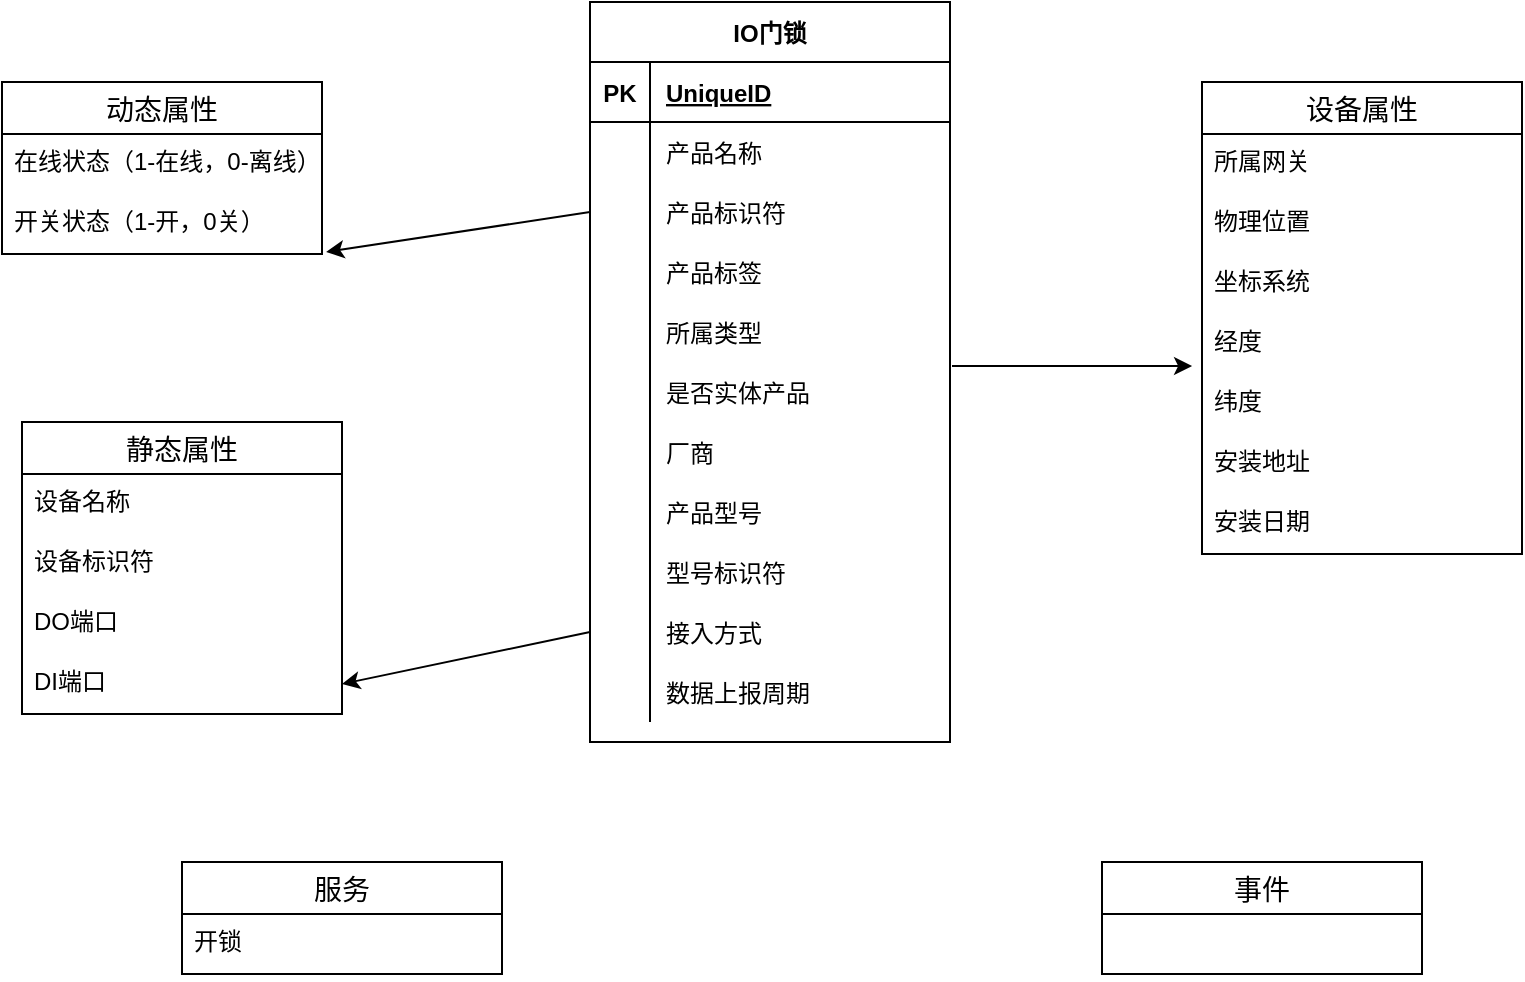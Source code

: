 <mxfile version="14.8.4" type="github">
  <diagram id="exYlIwoRCqoKy-3qKyyk" name="Page-1">
    <mxGraphModel dx="946" dy="518" grid="1" gridSize="10" guides="1" tooltips="1" connect="1" arrows="1" fold="1" page="1" pageScale="1" pageWidth="827" pageHeight="1169" math="0" shadow="0">
      <root>
        <mxCell id="0" />
        <mxCell id="1" parent="0" />
        <mxCell id="SLLAKNv1LBHuQRLllBD7-14" value="IO门锁" style="shape=table;startSize=30;container=1;collapsible=1;childLayout=tableLayout;fixedRows=1;rowLines=0;fontStyle=1;align=center;resizeLast=1;" parent="1" vertex="1">
          <mxGeometry x="324" y="20" width="180" height="370" as="geometry">
            <mxRectangle x="324" y="20" width="70" height="30" as="alternateBounds" />
          </mxGeometry>
        </mxCell>
        <mxCell id="SLLAKNv1LBHuQRLllBD7-15" value="" style="shape=partialRectangle;collapsible=0;dropTarget=0;pointerEvents=0;fillColor=none;top=0;left=0;bottom=1;right=0;points=[[0,0.5],[1,0.5]];portConstraint=eastwest;" parent="SLLAKNv1LBHuQRLllBD7-14" vertex="1">
          <mxGeometry y="30" width="180" height="30" as="geometry" />
        </mxCell>
        <mxCell id="SLLAKNv1LBHuQRLllBD7-16" value="PK" style="shape=partialRectangle;connectable=0;fillColor=none;top=0;left=0;bottom=0;right=0;fontStyle=1;overflow=hidden;" parent="SLLAKNv1LBHuQRLllBD7-15" vertex="1">
          <mxGeometry width="30" height="30" as="geometry" />
        </mxCell>
        <mxCell id="SLLAKNv1LBHuQRLllBD7-17" value="UniqueID" style="shape=partialRectangle;connectable=0;fillColor=none;top=0;left=0;bottom=0;right=0;align=left;spacingLeft=6;fontStyle=5;overflow=hidden;" parent="SLLAKNv1LBHuQRLllBD7-15" vertex="1">
          <mxGeometry x="30" width="150" height="30" as="geometry" />
        </mxCell>
        <mxCell id="SLLAKNv1LBHuQRLllBD7-18" value="" style="shape=partialRectangle;collapsible=0;dropTarget=0;pointerEvents=0;fillColor=none;top=0;left=0;bottom=0;right=0;points=[[0,0.5],[1,0.5]];portConstraint=eastwest;" parent="SLLAKNv1LBHuQRLllBD7-14" vertex="1">
          <mxGeometry y="60" width="180" height="30" as="geometry" />
        </mxCell>
        <mxCell id="SLLAKNv1LBHuQRLllBD7-19" value="" style="shape=partialRectangle;connectable=0;fillColor=none;top=0;left=0;bottom=0;right=0;editable=1;overflow=hidden;" parent="SLLAKNv1LBHuQRLllBD7-18" vertex="1">
          <mxGeometry width="30" height="30" as="geometry" />
        </mxCell>
        <mxCell id="SLLAKNv1LBHuQRLllBD7-20" value="产品名称" style="shape=partialRectangle;connectable=0;fillColor=none;top=0;left=0;bottom=0;right=0;align=left;spacingLeft=6;overflow=hidden;" parent="SLLAKNv1LBHuQRLllBD7-18" vertex="1">
          <mxGeometry x="30" width="150" height="30" as="geometry" />
        </mxCell>
        <mxCell id="SLLAKNv1LBHuQRLllBD7-21" value="" style="shape=partialRectangle;collapsible=0;dropTarget=0;pointerEvents=0;fillColor=none;top=0;left=0;bottom=0;right=0;points=[[0,0.5],[1,0.5]];portConstraint=eastwest;" parent="SLLAKNv1LBHuQRLllBD7-14" vertex="1">
          <mxGeometry y="90" width="180" height="30" as="geometry" />
        </mxCell>
        <mxCell id="SLLAKNv1LBHuQRLllBD7-22" value="" style="shape=partialRectangle;connectable=0;fillColor=none;top=0;left=0;bottom=0;right=0;editable=1;overflow=hidden;" parent="SLLAKNv1LBHuQRLllBD7-21" vertex="1">
          <mxGeometry width="30" height="30" as="geometry" />
        </mxCell>
        <mxCell id="SLLAKNv1LBHuQRLllBD7-23" value="产品标识符" style="shape=partialRectangle;connectable=0;fillColor=none;top=0;left=0;bottom=0;right=0;align=left;spacingLeft=6;overflow=hidden;" parent="SLLAKNv1LBHuQRLllBD7-21" vertex="1">
          <mxGeometry x="30" width="150" height="30" as="geometry" />
        </mxCell>
        <mxCell id="SLLAKNv1LBHuQRLllBD7-24" value="" style="shape=partialRectangle;collapsible=0;dropTarget=0;pointerEvents=0;fillColor=none;top=0;left=0;bottom=0;right=0;points=[[0,0.5],[1,0.5]];portConstraint=eastwest;" parent="SLLAKNv1LBHuQRLllBD7-14" vertex="1">
          <mxGeometry y="120" width="180" height="30" as="geometry" />
        </mxCell>
        <mxCell id="SLLAKNv1LBHuQRLllBD7-25" value="" style="shape=partialRectangle;connectable=0;fillColor=none;top=0;left=0;bottom=0;right=0;editable=1;overflow=hidden;" parent="SLLAKNv1LBHuQRLllBD7-24" vertex="1">
          <mxGeometry width="30" height="30" as="geometry" />
        </mxCell>
        <mxCell id="SLLAKNv1LBHuQRLllBD7-26" value="产品标签" style="shape=partialRectangle;connectable=0;fillColor=none;top=0;left=0;bottom=0;right=0;align=left;spacingLeft=6;overflow=hidden;" parent="SLLAKNv1LBHuQRLllBD7-24" vertex="1">
          <mxGeometry x="30" width="150" height="30" as="geometry" />
        </mxCell>
        <mxCell id="SLLAKNv1LBHuQRLllBD7-48" value="" style="shape=partialRectangle;collapsible=0;dropTarget=0;pointerEvents=0;fillColor=none;top=0;left=0;bottom=0;right=0;points=[[0,0.5],[1,0.5]];portConstraint=eastwest;" parent="SLLAKNv1LBHuQRLllBD7-14" vertex="1">
          <mxGeometry y="150" width="180" height="30" as="geometry" />
        </mxCell>
        <mxCell id="SLLAKNv1LBHuQRLllBD7-49" value="" style="shape=partialRectangle;connectable=0;fillColor=none;top=0;left=0;bottom=0;right=0;editable=1;overflow=hidden;" parent="SLLAKNv1LBHuQRLllBD7-48" vertex="1">
          <mxGeometry width="30" height="30" as="geometry" />
        </mxCell>
        <mxCell id="SLLAKNv1LBHuQRLllBD7-50" value="所属类型" style="shape=partialRectangle;connectable=0;fillColor=none;top=0;left=0;bottom=0;right=0;align=left;spacingLeft=6;overflow=hidden;" parent="SLLAKNv1LBHuQRLllBD7-48" vertex="1">
          <mxGeometry x="30" width="150" height="30" as="geometry" />
        </mxCell>
        <mxCell id="SLLAKNv1LBHuQRLllBD7-51" value="" style="shape=partialRectangle;collapsible=0;dropTarget=0;pointerEvents=0;fillColor=none;top=0;left=0;bottom=0;right=0;points=[[0,0.5],[1,0.5]];portConstraint=eastwest;" parent="SLLAKNv1LBHuQRLllBD7-14" vertex="1">
          <mxGeometry y="180" width="180" height="30" as="geometry" />
        </mxCell>
        <mxCell id="SLLAKNv1LBHuQRLllBD7-52" value="" style="shape=partialRectangle;connectable=0;fillColor=none;top=0;left=0;bottom=0;right=0;editable=1;overflow=hidden;" parent="SLLAKNv1LBHuQRLllBD7-51" vertex="1">
          <mxGeometry width="30" height="30" as="geometry" />
        </mxCell>
        <mxCell id="SLLAKNv1LBHuQRLllBD7-53" value="是否实体产品" style="shape=partialRectangle;connectable=0;fillColor=none;top=0;left=0;bottom=0;right=0;align=left;spacingLeft=6;overflow=hidden;" parent="SLLAKNv1LBHuQRLllBD7-51" vertex="1">
          <mxGeometry x="30" width="150" height="30" as="geometry" />
        </mxCell>
        <mxCell id="P2__7eD1PNoK326hBarC-18" value="" style="shape=partialRectangle;collapsible=0;dropTarget=0;pointerEvents=0;fillColor=none;top=0;left=0;bottom=0;right=0;points=[[0,0.5],[1,0.5]];portConstraint=eastwest;" vertex="1" parent="SLLAKNv1LBHuQRLllBD7-14">
          <mxGeometry y="210" width="180" height="30" as="geometry" />
        </mxCell>
        <mxCell id="P2__7eD1PNoK326hBarC-19" value="" style="shape=partialRectangle;connectable=0;fillColor=none;top=0;left=0;bottom=0;right=0;editable=1;overflow=hidden;" vertex="1" parent="P2__7eD1PNoK326hBarC-18">
          <mxGeometry width="30" height="30" as="geometry" />
        </mxCell>
        <mxCell id="P2__7eD1PNoK326hBarC-20" value="厂商" style="shape=partialRectangle;connectable=0;fillColor=none;top=0;left=0;bottom=0;right=0;align=left;spacingLeft=6;overflow=hidden;" vertex="1" parent="P2__7eD1PNoK326hBarC-18">
          <mxGeometry x="30" width="150" height="30" as="geometry" />
        </mxCell>
        <mxCell id="P2__7eD1PNoK326hBarC-21" value="" style="shape=partialRectangle;collapsible=0;dropTarget=0;pointerEvents=0;fillColor=none;top=0;left=0;bottom=0;right=0;points=[[0,0.5],[1,0.5]];portConstraint=eastwest;" vertex="1" parent="SLLAKNv1LBHuQRLllBD7-14">
          <mxGeometry y="240" width="180" height="30" as="geometry" />
        </mxCell>
        <mxCell id="P2__7eD1PNoK326hBarC-22" value="" style="shape=partialRectangle;connectable=0;fillColor=none;top=0;left=0;bottom=0;right=0;editable=1;overflow=hidden;" vertex="1" parent="P2__7eD1PNoK326hBarC-21">
          <mxGeometry width="30" height="30" as="geometry" />
        </mxCell>
        <mxCell id="P2__7eD1PNoK326hBarC-23" value="产品型号" style="shape=partialRectangle;connectable=0;fillColor=none;top=0;left=0;bottom=0;right=0;align=left;spacingLeft=6;overflow=hidden;" vertex="1" parent="P2__7eD1PNoK326hBarC-21">
          <mxGeometry x="30" width="150" height="30" as="geometry" />
        </mxCell>
        <mxCell id="P2__7eD1PNoK326hBarC-24" value="" style="shape=partialRectangle;collapsible=0;dropTarget=0;pointerEvents=0;fillColor=none;top=0;left=0;bottom=0;right=0;points=[[0,0.5],[1,0.5]];portConstraint=eastwest;" vertex="1" parent="SLLAKNv1LBHuQRLllBD7-14">
          <mxGeometry y="270" width="180" height="30" as="geometry" />
        </mxCell>
        <mxCell id="P2__7eD1PNoK326hBarC-25" value="" style="shape=partialRectangle;connectable=0;fillColor=none;top=0;left=0;bottom=0;right=0;editable=1;overflow=hidden;" vertex="1" parent="P2__7eD1PNoK326hBarC-24">
          <mxGeometry width="30" height="30" as="geometry" />
        </mxCell>
        <mxCell id="P2__7eD1PNoK326hBarC-26" value="型号标识符" style="shape=partialRectangle;connectable=0;fillColor=none;top=0;left=0;bottom=0;right=0;align=left;spacingLeft=6;overflow=hidden;" vertex="1" parent="P2__7eD1PNoK326hBarC-24">
          <mxGeometry x="30" width="150" height="30" as="geometry" />
        </mxCell>
        <mxCell id="P2__7eD1PNoK326hBarC-27" value="" style="shape=partialRectangle;collapsible=0;dropTarget=0;pointerEvents=0;fillColor=none;top=0;left=0;bottom=0;right=0;points=[[0,0.5],[1,0.5]];portConstraint=eastwest;" vertex="1" parent="SLLAKNv1LBHuQRLllBD7-14">
          <mxGeometry y="300" width="180" height="30" as="geometry" />
        </mxCell>
        <mxCell id="P2__7eD1PNoK326hBarC-28" value="" style="shape=partialRectangle;connectable=0;fillColor=none;top=0;left=0;bottom=0;right=0;editable=1;overflow=hidden;" vertex="1" parent="P2__7eD1PNoK326hBarC-27">
          <mxGeometry width="30" height="30" as="geometry" />
        </mxCell>
        <mxCell id="P2__7eD1PNoK326hBarC-29" value="接入方式" style="shape=partialRectangle;connectable=0;fillColor=none;top=0;left=0;bottom=0;right=0;align=left;spacingLeft=6;overflow=hidden;" vertex="1" parent="P2__7eD1PNoK326hBarC-27">
          <mxGeometry x="30" width="150" height="30" as="geometry" />
        </mxCell>
        <mxCell id="P2__7eD1PNoK326hBarC-34" value="" style="shape=partialRectangle;collapsible=0;dropTarget=0;pointerEvents=0;fillColor=none;top=0;left=0;bottom=0;right=0;points=[[0,0.5],[1,0.5]];portConstraint=eastwest;" vertex="1" parent="SLLAKNv1LBHuQRLllBD7-14">
          <mxGeometry y="330" width="180" height="30" as="geometry" />
        </mxCell>
        <mxCell id="P2__7eD1PNoK326hBarC-35" value="" style="shape=partialRectangle;connectable=0;fillColor=none;top=0;left=0;bottom=0;right=0;editable=1;overflow=hidden;" vertex="1" parent="P2__7eD1PNoK326hBarC-34">
          <mxGeometry width="30" height="30" as="geometry" />
        </mxCell>
        <mxCell id="P2__7eD1PNoK326hBarC-36" value="数据上报周期" style="shape=partialRectangle;connectable=0;fillColor=none;top=0;left=0;bottom=0;right=0;align=left;spacingLeft=6;overflow=hidden;" vertex="1" parent="P2__7eD1PNoK326hBarC-34">
          <mxGeometry x="30" width="150" height="30" as="geometry" />
        </mxCell>
        <mxCell id="SLLAKNv1LBHuQRLllBD7-54" value="设备属性" style="swimlane;fontStyle=0;childLayout=stackLayout;horizontal=1;startSize=26;horizontalStack=0;resizeParent=1;resizeParentMax=0;resizeLast=0;collapsible=1;marginBottom=0;align=center;fontSize=14;" parent="1" vertex="1">
          <mxGeometry x="630" y="60" width="160" height="236" as="geometry">
            <mxRectangle x="610" y="80" width="90" height="26" as="alternateBounds" />
          </mxGeometry>
        </mxCell>
        <mxCell id="SLLAKNv1LBHuQRLllBD7-55" value="所属网关" style="text;strokeColor=none;fillColor=none;spacingLeft=4;spacingRight=4;overflow=hidden;rotatable=0;points=[[0,0.5],[1,0.5]];portConstraint=eastwest;fontSize=12;" parent="SLLAKNv1LBHuQRLllBD7-54" vertex="1">
          <mxGeometry y="26" width="160" height="30" as="geometry" />
        </mxCell>
        <mxCell id="SLLAKNv1LBHuQRLllBD7-56" value="物理位置" style="text;strokeColor=none;fillColor=none;spacingLeft=4;spacingRight=4;overflow=hidden;rotatable=0;points=[[0,0.5],[1,0.5]];portConstraint=eastwest;fontSize=12;" parent="SLLAKNv1LBHuQRLllBD7-54" vertex="1">
          <mxGeometry y="56" width="160" height="30" as="geometry" />
        </mxCell>
        <mxCell id="SLLAKNv1LBHuQRLllBD7-57" value="坐标系统" style="text;strokeColor=none;fillColor=none;spacingLeft=4;spacingRight=4;overflow=hidden;rotatable=0;points=[[0,0.5],[1,0.5]];portConstraint=eastwest;fontSize=12;" parent="SLLAKNv1LBHuQRLllBD7-54" vertex="1">
          <mxGeometry y="86" width="160" height="30" as="geometry" />
        </mxCell>
        <mxCell id="SLLAKNv1LBHuQRLllBD7-60" value="经度" style="text;strokeColor=none;fillColor=none;spacingLeft=4;spacingRight=4;overflow=hidden;rotatable=0;points=[[0,0.5],[1,0.5]];portConstraint=eastwest;fontSize=12;" parent="SLLAKNv1LBHuQRLllBD7-54" vertex="1">
          <mxGeometry y="116" width="160" height="30" as="geometry" />
        </mxCell>
        <mxCell id="SLLAKNv1LBHuQRLllBD7-61" value="纬度" style="text;strokeColor=none;fillColor=none;spacingLeft=4;spacingRight=4;overflow=hidden;rotatable=0;points=[[0,0.5],[1,0.5]];portConstraint=eastwest;fontSize=12;" parent="SLLAKNv1LBHuQRLllBD7-54" vertex="1">
          <mxGeometry y="146" width="160" height="30" as="geometry" />
        </mxCell>
        <mxCell id="SLLAKNv1LBHuQRLllBD7-63" value="安装地址" style="text;strokeColor=none;fillColor=none;spacingLeft=4;spacingRight=4;overflow=hidden;rotatable=0;points=[[0,0.5],[1,0.5]];portConstraint=eastwest;fontSize=12;" parent="SLLAKNv1LBHuQRLllBD7-54" vertex="1">
          <mxGeometry y="176" width="160" height="30" as="geometry" />
        </mxCell>
        <mxCell id="SLLAKNv1LBHuQRLllBD7-65" value="安装日期" style="text;strokeColor=none;fillColor=none;spacingLeft=4;spacingRight=4;overflow=hidden;rotatable=0;points=[[0,0.5],[1,0.5]];portConstraint=eastwest;fontSize=12;" parent="SLLAKNv1LBHuQRLllBD7-54" vertex="1">
          <mxGeometry y="206" width="160" height="30" as="geometry" />
        </mxCell>
        <mxCell id="SLLAKNv1LBHuQRLllBD7-108" value="动态属性" style="swimlane;fontStyle=0;childLayout=stackLayout;horizontal=1;startSize=26;horizontalStack=0;resizeParent=1;resizeParentMax=0;resizeLast=0;collapsible=1;marginBottom=0;align=center;fontSize=14;" parent="1" vertex="1">
          <mxGeometry x="30" y="60" width="160" height="86" as="geometry" />
        </mxCell>
        <mxCell id="SLLAKNv1LBHuQRLllBD7-109" value="在线状态（1-在线，0-离线）" style="text;strokeColor=none;fillColor=none;spacingLeft=4;spacingRight=4;overflow=hidden;rotatable=0;points=[[0,0.5],[1,0.5]];portConstraint=eastwest;fontSize=12;" parent="SLLAKNv1LBHuQRLllBD7-108" vertex="1">
          <mxGeometry y="26" width="160" height="30" as="geometry" />
        </mxCell>
        <mxCell id="SLLAKNv1LBHuQRLllBD7-110" value="开关状态（1-开，0关）" style="text;strokeColor=none;fillColor=none;spacingLeft=4;spacingRight=4;overflow=hidden;rotatable=0;points=[[0,0.5],[1,0.5]];portConstraint=eastwest;fontSize=12;" parent="SLLAKNv1LBHuQRLllBD7-108" vertex="1">
          <mxGeometry y="56" width="160" height="30" as="geometry" />
        </mxCell>
        <mxCell id="SLLAKNv1LBHuQRLllBD7-114" value="事件" style="swimlane;fontStyle=0;childLayout=stackLayout;horizontal=1;startSize=26;horizontalStack=0;resizeParent=1;resizeParentMax=0;resizeLast=0;collapsible=1;marginBottom=0;align=center;fontSize=14;" parent="1" vertex="1">
          <mxGeometry x="580" y="450" width="160" height="56" as="geometry" />
        </mxCell>
        <mxCell id="P2__7eD1PNoK326hBarC-9" value="静态属性" style="swimlane;fontStyle=0;childLayout=stackLayout;horizontal=1;startSize=26;horizontalStack=0;resizeParent=1;resizeParentMax=0;resizeLast=0;collapsible=1;marginBottom=0;align=center;fontSize=14;" vertex="1" parent="1">
          <mxGeometry x="40" y="230" width="160" height="146" as="geometry" />
        </mxCell>
        <mxCell id="P2__7eD1PNoK326hBarC-10" value="设备名称" style="text;strokeColor=none;fillColor=none;spacingLeft=4;spacingRight=4;overflow=hidden;rotatable=0;points=[[0,0.5],[1,0.5]];portConstraint=eastwest;fontSize=12;" vertex="1" parent="P2__7eD1PNoK326hBarC-9">
          <mxGeometry y="26" width="160" height="30" as="geometry" />
        </mxCell>
        <mxCell id="P2__7eD1PNoK326hBarC-11" value="设备标识符" style="text;strokeColor=none;fillColor=none;spacingLeft=4;spacingRight=4;overflow=hidden;rotatable=0;points=[[0,0.5],[1,0.5]];portConstraint=eastwest;fontSize=12;" vertex="1" parent="P2__7eD1PNoK326hBarC-9">
          <mxGeometry y="56" width="160" height="30" as="geometry" />
        </mxCell>
        <mxCell id="P2__7eD1PNoK326hBarC-12" value="DO端口" style="text;strokeColor=none;fillColor=none;spacingLeft=4;spacingRight=4;overflow=hidden;rotatable=0;points=[[0,0.5],[1,0.5]];portConstraint=eastwest;fontSize=12;" vertex="1" parent="P2__7eD1PNoK326hBarC-9">
          <mxGeometry y="86" width="160" height="30" as="geometry" />
        </mxCell>
        <mxCell id="P2__7eD1PNoK326hBarC-13" value="DI端口" style="text;strokeColor=none;fillColor=none;spacingLeft=4;spacingRight=4;overflow=hidden;rotatable=0;points=[[0,0.5],[1,0.5]];portConstraint=eastwest;fontSize=12;" vertex="1" parent="P2__7eD1PNoK326hBarC-9">
          <mxGeometry y="116" width="160" height="30" as="geometry" />
        </mxCell>
        <mxCell id="P2__7eD1PNoK326hBarC-37" value="服务" style="swimlane;fontStyle=0;childLayout=stackLayout;horizontal=1;startSize=26;horizontalStack=0;resizeParent=1;resizeParentMax=0;resizeLast=0;collapsible=1;marginBottom=0;align=center;fontSize=14;" vertex="1" parent="1">
          <mxGeometry x="120" y="450" width="160" height="56" as="geometry" />
        </mxCell>
        <mxCell id="P2__7eD1PNoK326hBarC-38" value="开锁" style="text;strokeColor=none;fillColor=none;spacingLeft=4;spacingRight=4;overflow=hidden;rotatable=0;points=[[0,0.5],[1,0.5]];portConstraint=eastwest;fontSize=12;" vertex="1" parent="P2__7eD1PNoK326hBarC-37">
          <mxGeometry y="26" width="160" height="30" as="geometry" />
        </mxCell>
        <mxCell id="P2__7eD1PNoK326hBarC-45" style="edgeStyle=none;rounded=0;orthogonalLoop=1;jettySize=auto;html=1;exitX=0;exitY=0.5;exitDx=0;exitDy=0;entryX=1.013;entryY=0.967;entryDx=0;entryDy=0;entryPerimeter=0;" edge="1" parent="1" source="SLLAKNv1LBHuQRLllBD7-21" target="SLLAKNv1LBHuQRLllBD7-110">
          <mxGeometry relative="1" as="geometry" />
        </mxCell>
        <mxCell id="P2__7eD1PNoK326hBarC-50" style="edgeStyle=none;rounded=0;orthogonalLoop=1;jettySize=auto;html=1;exitX=0;exitY=0.5;exitDx=0;exitDy=0;entryX=1;entryY=0.5;entryDx=0;entryDy=0;" edge="1" parent="1" source="P2__7eD1PNoK326hBarC-27" target="P2__7eD1PNoK326hBarC-13">
          <mxGeometry relative="1" as="geometry" />
        </mxCell>
        <mxCell id="P2__7eD1PNoK326hBarC-62" style="edgeStyle=none;rounded=0;orthogonalLoop=1;jettySize=auto;html=1;entryX=-0.031;entryY=0.867;entryDx=0;entryDy=0;entryPerimeter=0;" edge="1" parent="1" target="SLLAKNv1LBHuQRLllBD7-60">
          <mxGeometry relative="1" as="geometry">
            <mxPoint x="505" y="202" as="sourcePoint" />
            <mxPoint x="372.08" y="215.01" as="targetPoint" />
          </mxGeometry>
        </mxCell>
      </root>
    </mxGraphModel>
  </diagram>
</mxfile>
